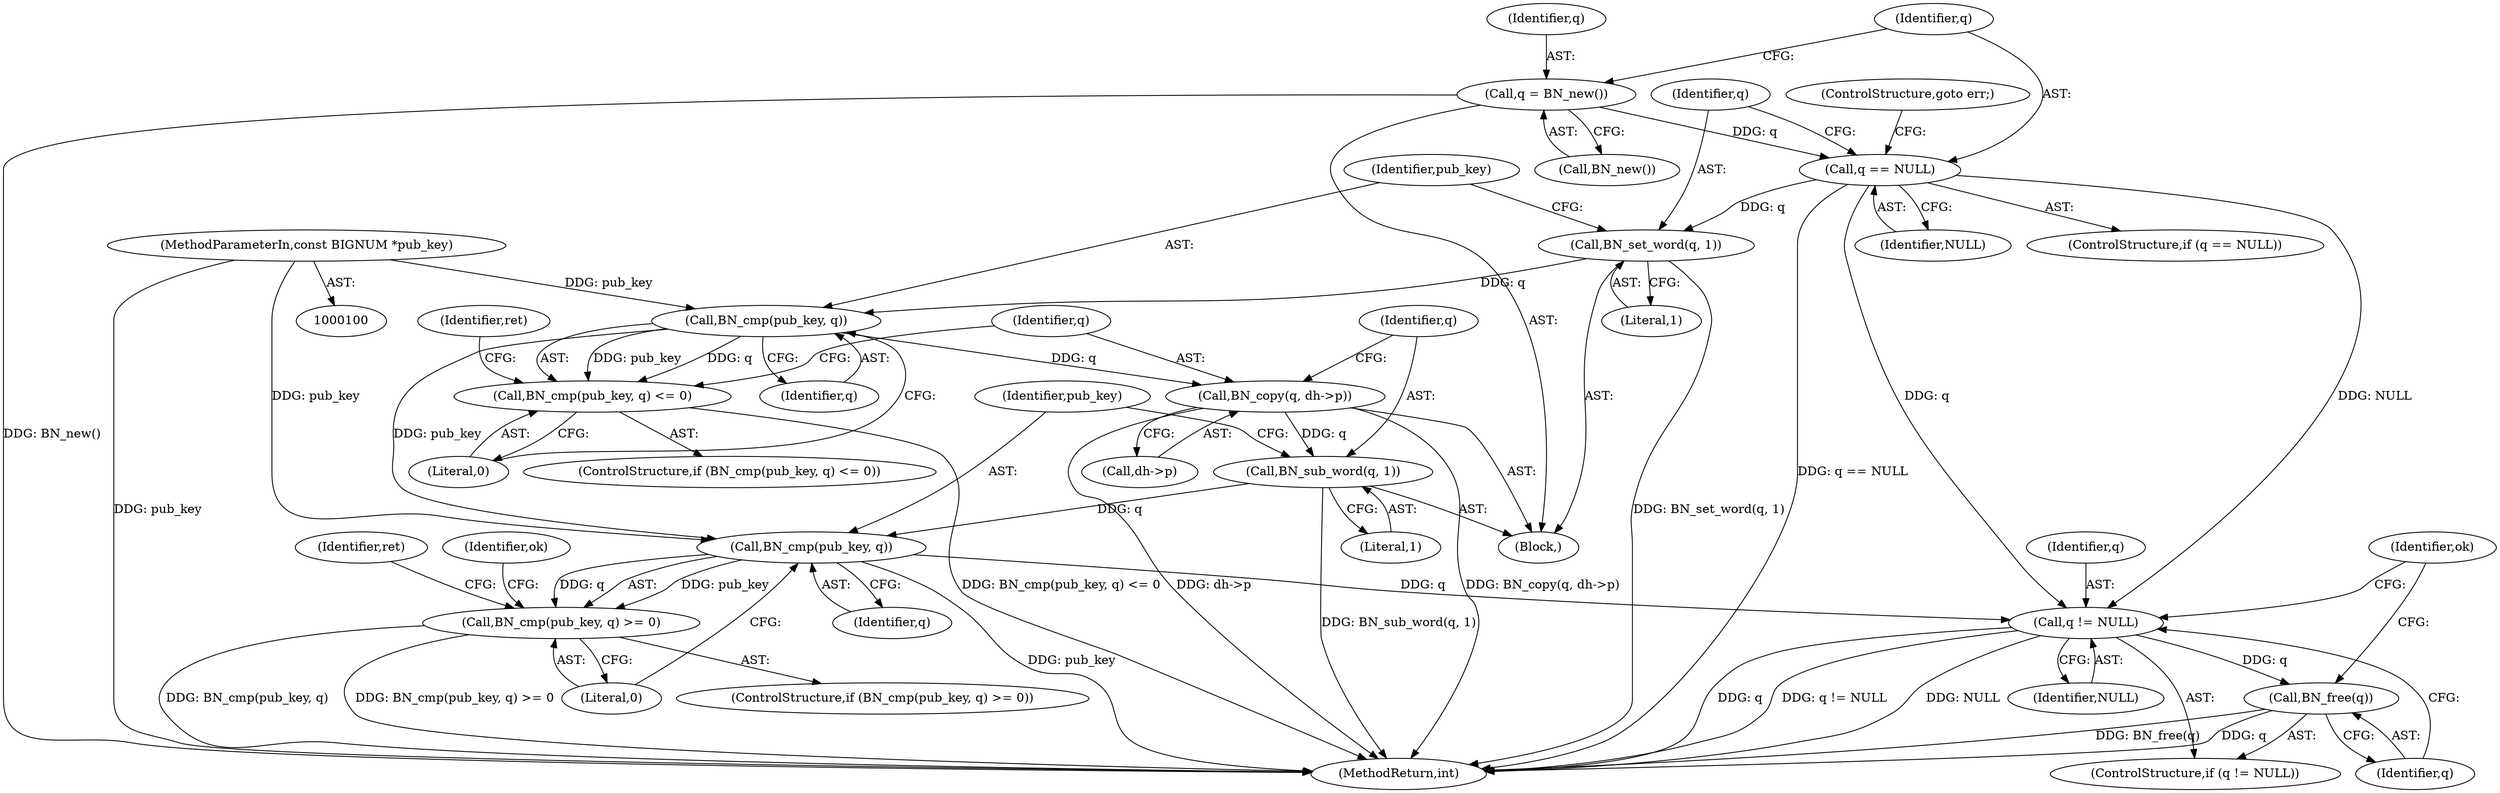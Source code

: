 digraph "1_openssl_878e2c5b13010329c203f309ed0c8f2113f85648@pointer" {
"1000130" [label="(Call,BN_cmp(pub_key, q))"];
"1000102" [label="(MethodParameterIn,const BIGNUM *pub_key)"];
"1000125" [label="(Call,BN_set_word(q, 1))"];
"1000121" [label="(Call,q == NULL)"];
"1000117" [label="(Call,q = BN_new())"];
"1000129" [label="(Call,BN_cmp(pub_key, q) <= 0)"];
"1000138" [label="(Call,BN_copy(q, dh->p))"];
"1000143" [label="(Call,BN_sub_word(q, 1))"];
"1000148" [label="(Call,BN_cmp(pub_key, q))"];
"1000147" [label="(Call,BN_cmp(pub_key, q) >= 0)"];
"1000161" [label="(Call,q != NULL)"];
"1000164" [label="(Call,BN_free(q))"];
"1000133" [label="(Literal,0)"];
"1000143" [label="(Call,BN_sub_word(q, 1))"];
"1000161" [label="(Call,q != NULL)"];
"1000124" [label="(ControlStructure,goto err;)"];
"1000128" [label="(ControlStructure,if (BN_cmp(pub_key, q) <= 0))"];
"1000168" [label="(MethodReturn,int)"];
"1000150" [label="(Identifier,q)"];
"1000118" [label="(Identifier,q)"];
"1000123" [label="(Identifier,NULL)"];
"1000125" [label="(Call,BN_set_word(q, 1))"];
"1000119" [label="(Call,BN_new())"];
"1000164" [label="(Call,BN_free(q))"];
"1000120" [label="(ControlStructure,if (q == NULL))"];
"1000140" [label="(Call,dh->p)"];
"1000162" [label="(Identifier,q)"];
"1000129" [label="(Call,BN_cmp(pub_key, q) <= 0)"];
"1000145" [label="(Literal,1)"];
"1000138" [label="(Call,BN_copy(q, dh->p))"];
"1000157" [label="(Identifier,ok)"];
"1000127" [label="(Literal,1)"];
"1000126" [label="(Identifier,q)"];
"1000130" [label="(Call,BN_cmp(pub_key, q))"];
"1000144" [label="(Identifier,q)"];
"1000117" [label="(Call,q = BN_new())"];
"1000146" [label="(ControlStructure,if (BN_cmp(pub_key, q) >= 0))"];
"1000121" [label="(Call,q == NULL)"];
"1000139" [label="(Identifier,q)"];
"1000148" [label="(Call,BN_cmp(pub_key, q))"];
"1000102" [label="(MethodParameterIn,const BIGNUM *pub_key)"];
"1000149" [label="(Identifier,pub_key)"];
"1000163" [label="(Identifier,NULL)"];
"1000132" [label="(Identifier,q)"];
"1000154" [label="(Identifier,ret)"];
"1000122" [label="(Identifier,q)"];
"1000147" [label="(Call,BN_cmp(pub_key, q) >= 0)"];
"1000160" [label="(ControlStructure,if (q != NULL))"];
"1000131" [label="(Identifier,pub_key)"];
"1000167" [label="(Identifier,ok)"];
"1000104" [label="(Block,)"];
"1000151" [label="(Literal,0)"];
"1000165" [label="(Identifier,q)"];
"1000136" [label="(Identifier,ret)"];
"1000130" -> "1000129"  [label="AST: "];
"1000130" -> "1000132"  [label="CFG: "];
"1000131" -> "1000130"  [label="AST: "];
"1000132" -> "1000130"  [label="AST: "];
"1000133" -> "1000130"  [label="CFG: "];
"1000130" -> "1000129"  [label="DDG: pub_key"];
"1000130" -> "1000129"  [label="DDG: q"];
"1000102" -> "1000130"  [label="DDG: pub_key"];
"1000125" -> "1000130"  [label="DDG: q"];
"1000130" -> "1000138"  [label="DDG: q"];
"1000130" -> "1000148"  [label="DDG: pub_key"];
"1000102" -> "1000100"  [label="AST: "];
"1000102" -> "1000168"  [label="DDG: pub_key"];
"1000102" -> "1000148"  [label="DDG: pub_key"];
"1000125" -> "1000104"  [label="AST: "];
"1000125" -> "1000127"  [label="CFG: "];
"1000126" -> "1000125"  [label="AST: "];
"1000127" -> "1000125"  [label="AST: "];
"1000131" -> "1000125"  [label="CFG: "];
"1000125" -> "1000168"  [label="DDG: BN_set_word(q, 1)"];
"1000121" -> "1000125"  [label="DDG: q"];
"1000121" -> "1000120"  [label="AST: "];
"1000121" -> "1000123"  [label="CFG: "];
"1000122" -> "1000121"  [label="AST: "];
"1000123" -> "1000121"  [label="AST: "];
"1000124" -> "1000121"  [label="CFG: "];
"1000126" -> "1000121"  [label="CFG: "];
"1000121" -> "1000168"  [label="DDG: q == NULL"];
"1000117" -> "1000121"  [label="DDG: q"];
"1000121" -> "1000161"  [label="DDG: q"];
"1000121" -> "1000161"  [label="DDG: NULL"];
"1000117" -> "1000104"  [label="AST: "];
"1000117" -> "1000119"  [label="CFG: "];
"1000118" -> "1000117"  [label="AST: "];
"1000119" -> "1000117"  [label="AST: "];
"1000122" -> "1000117"  [label="CFG: "];
"1000117" -> "1000168"  [label="DDG: BN_new()"];
"1000129" -> "1000128"  [label="AST: "];
"1000129" -> "1000133"  [label="CFG: "];
"1000133" -> "1000129"  [label="AST: "];
"1000136" -> "1000129"  [label="CFG: "];
"1000139" -> "1000129"  [label="CFG: "];
"1000129" -> "1000168"  [label="DDG: BN_cmp(pub_key, q) <= 0"];
"1000138" -> "1000104"  [label="AST: "];
"1000138" -> "1000140"  [label="CFG: "];
"1000139" -> "1000138"  [label="AST: "];
"1000140" -> "1000138"  [label="AST: "];
"1000144" -> "1000138"  [label="CFG: "];
"1000138" -> "1000168"  [label="DDG: dh->p"];
"1000138" -> "1000168"  [label="DDG: BN_copy(q, dh->p)"];
"1000138" -> "1000143"  [label="DDG: q"];
"1000143" -> "1000104"  [label="AST: "];
"1000143" -> "1000145"  [label="CFG: "];
"1000144" -> "1000143"  [label="AST: "];
"1000145" -> "1000143"  [label="AST: "];
"1000149" -> "1000143"  [label="CFG: "];
"1000143" -> "1000168"  [label="DDG: BN_sub_word(q, 1)"];
"1000143" -> "1000148"  [label="DDG: q"];
"1000148" -> "1000147"  [label="AST: "];
"1000148" -> "1000150"  [label="CFG: "];
"1000149" -> "1000148"  [label="AST: "];
"1000150" -> "1000148"  [label="AST: "];
"1000151" -> "1000148"  [label="CFG: "];
"1000148" -> "1000168"  [label="DDG: pub_key"];
"1000148" -> "1000147"  [label="DDG: pub_key"];
"1000148" -> "1000147"  [label="DDG: q"];
"1000148" -> "1000161"  [label="DDG: q"];
"1000147" -> "1000146"  [label="AST: "];
"1000147" -> "1000151"  [label="CFG: "];
"1000151" -> "1000147"  [label="AST: "];
"1000154" -> "1000147"  [label="CFG: "];
"1000157" -> "1000147"  [label="CFG: "];
"1000147" -> "1000168"  [label="DDG: BN_cmp(pub_key, q)"];
"1000147" -> "1000168"  [label="DDG: BN_cmp(pub_key, q) >= 0"];
"1000161" -> "1000160"  [label="AST: "];
"1000161" -> "1000163"  [label="CFG: "];
"1000162" -> "1000161"  [label="AST: "];
"1000163" -> "1000161"  [label="AST: "];
"1000165" -> "1000161"  [label="CFG: "];
"1000167" -> "1000161"  [label="CFG: "];
"1000161" -> "1000168"  [label="DDG: NULL"];
"1000161" -> "1000168"  [label="DDG: q"];
"1000161" -> "1000168"  [label="DDG: q != NULL"];
"1000161" -> "1000164"  [label="DDG: q"];
"1000164" -> "1000160"  [label="AST: "];
"1000164" -> "1000165"  [label="CFG: "];
"1000165" -> "1000164"  [label="AST: "];
"1000167" -> "1000164"  [label="CFG: "];
"1000164" -> "1000168"  [label="DDG: BN_free(q)"];
"1000164" -> "1000168"  [label="DDG: q"];
}
